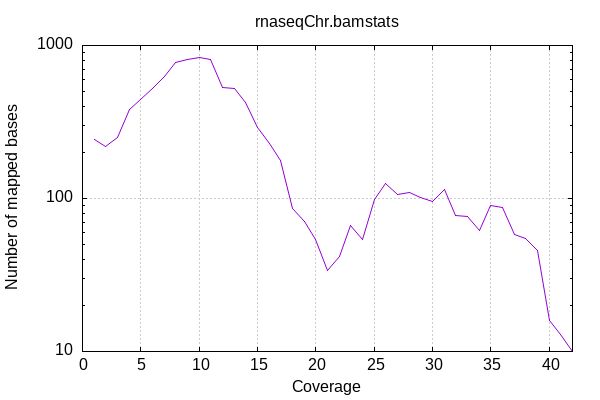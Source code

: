 
            set terminal png size 600,400 truecolor
            set output "rnaseqChr_stats/coverage.png"
            set grid xtics ytics y2tics back lc rgb "#cccccc"
            set ylabel "Number of mapped bases"
            set xlabel "Coverage"
            set log y
            set style fill solid border -1
            set title "rnaseqChr.bamstats"
            set xrange [:42]
            plot '-' with lines notitle
        1	243
2	218
3	249
4	384
5	443
6	523
7	626
8	772
9	805
10	836
11	807
12	532
13	520
14	422
15	291
16	229
17	176
18	86
19	71
20	54
21	34
22	42
23	67
24	54
25	98
26	125
27	107
28	110
29	101
30	96
31	114
32	78
33	76
34	62
35	90
36	87
37	58
38	55
39	46
40	16
41	13
42	10
43	10
44	4
45	3
end

